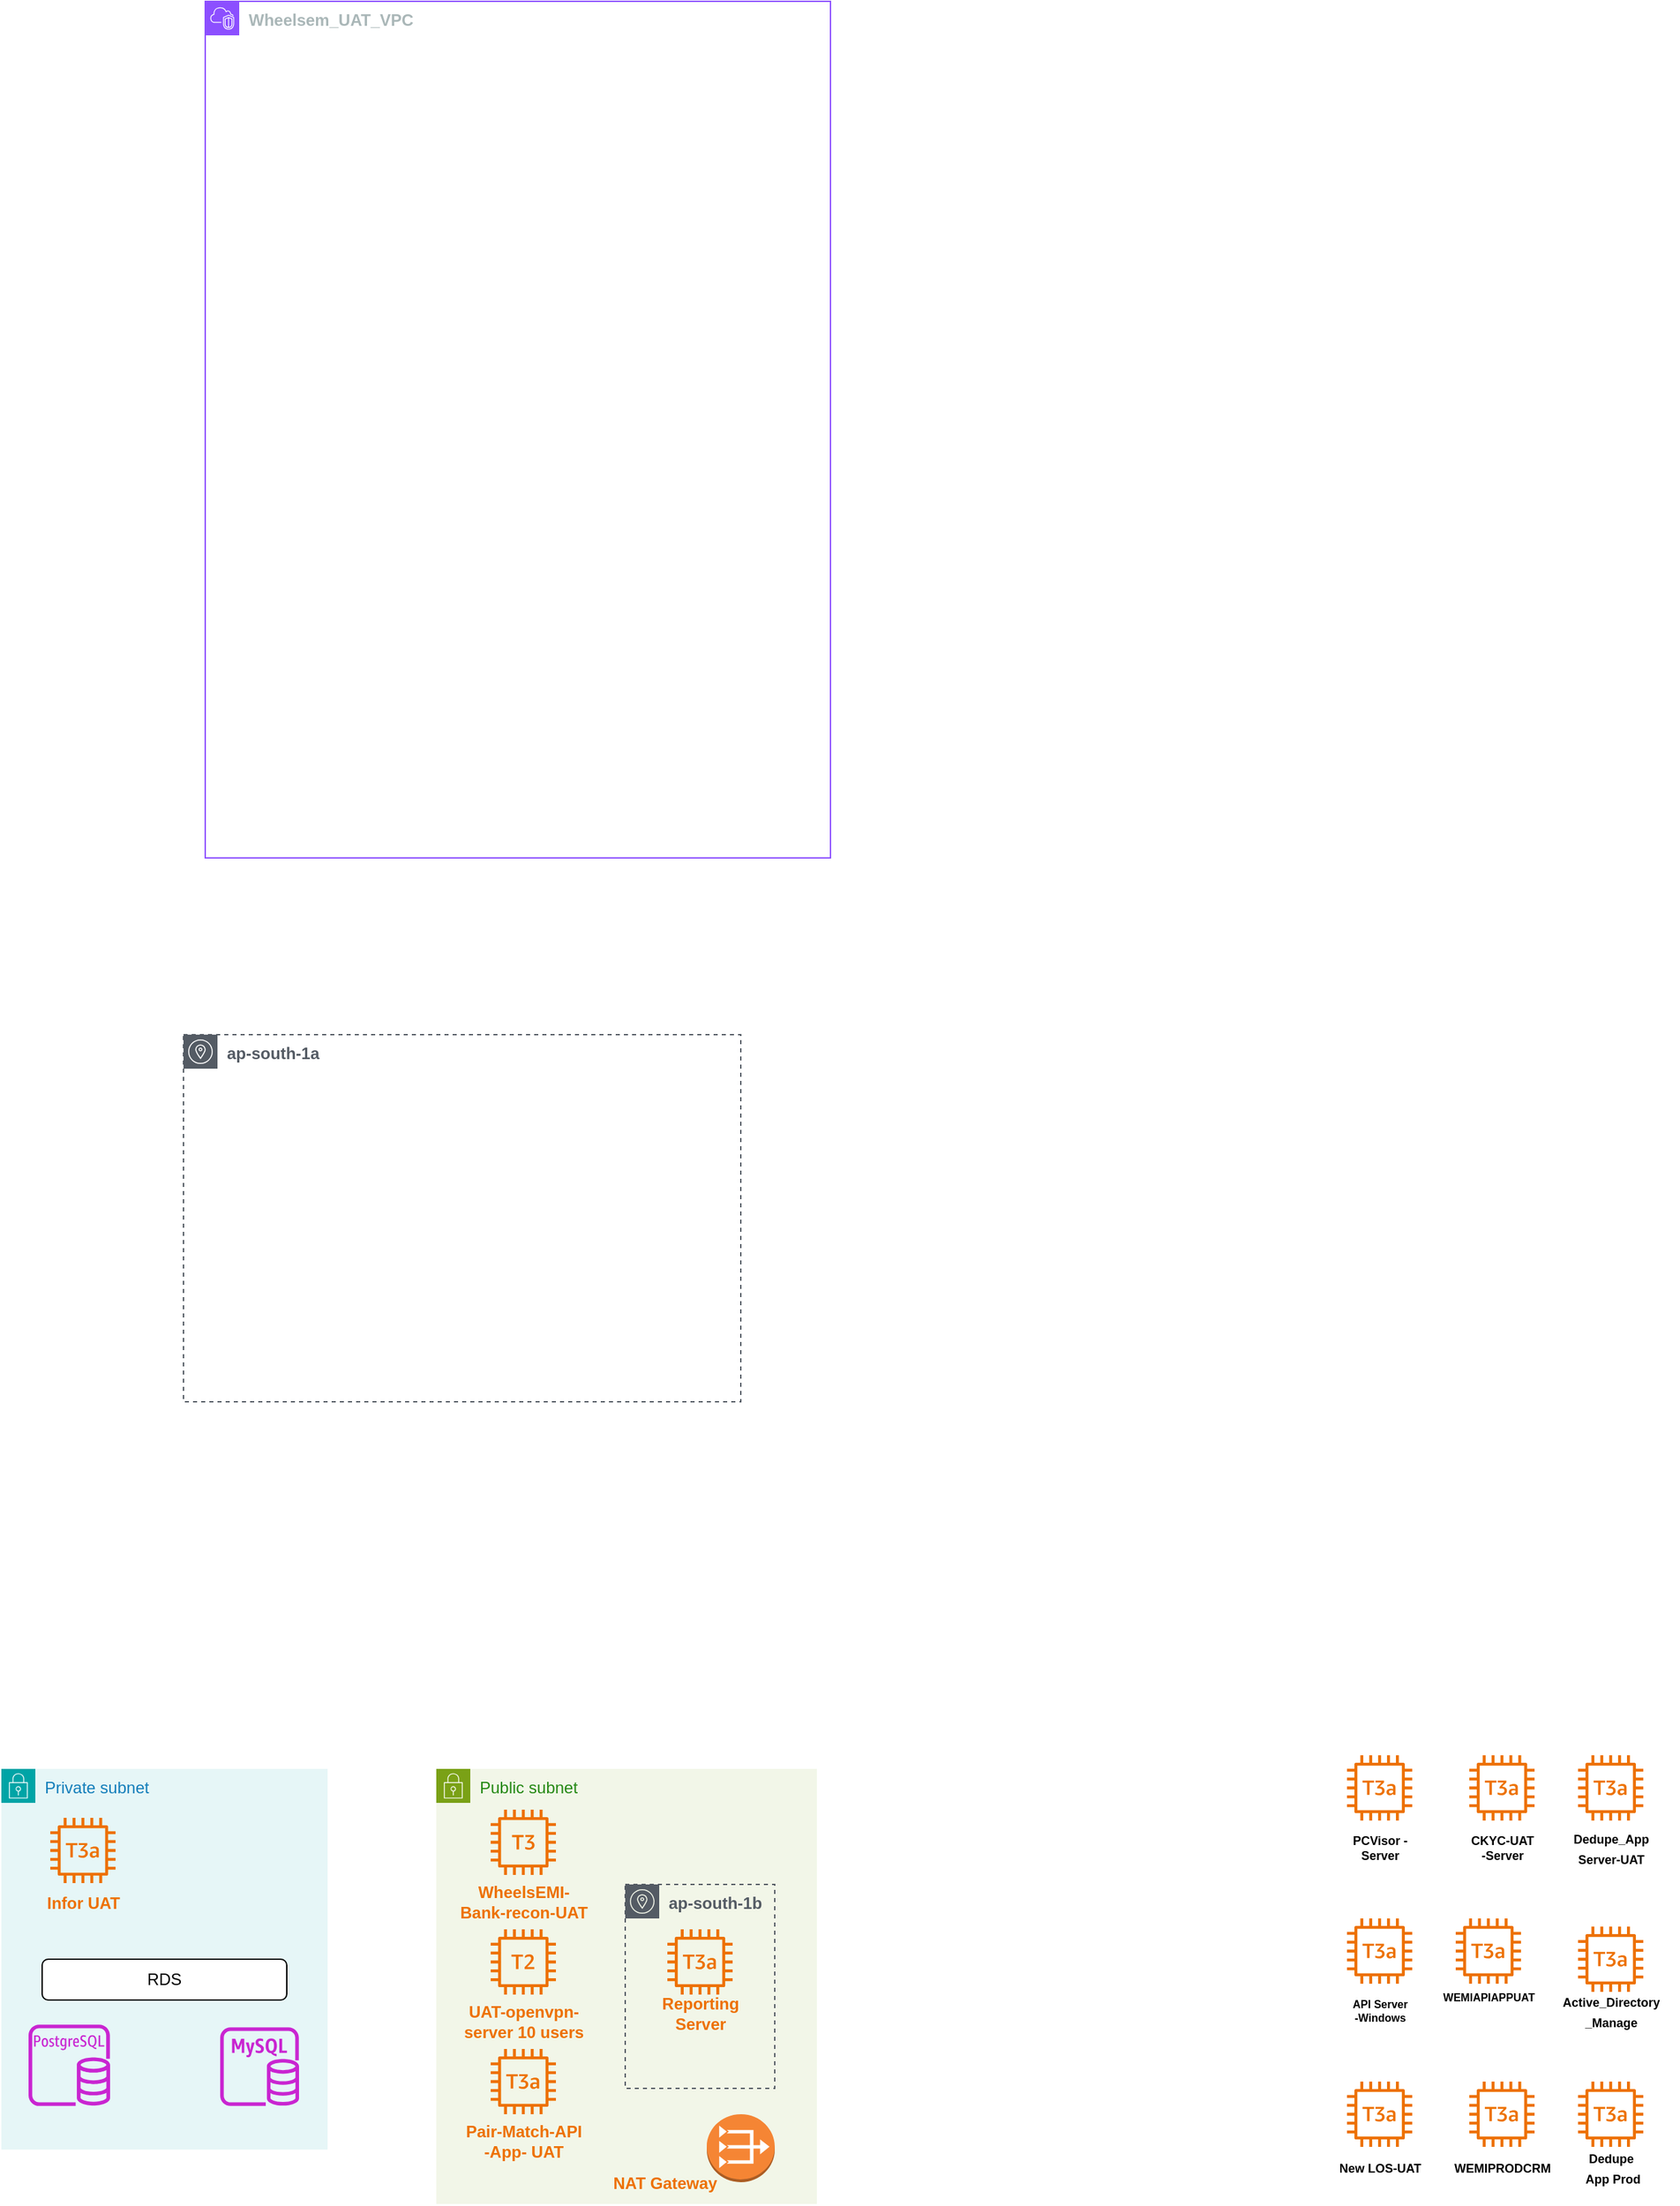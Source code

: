 <mxfile version="22.1.11" type="device">
  <diagram name="Page-1" id="0qoSS3-F4kDL8Ro1GO8Q">
    <mxGraphModel dx="1480" dy="3066" grid="1" gridSize="10" guides="1" tooltips="1" connect="1" arrows="1" fold="1" page="1" pageScale="1" pageWidth="850" pageHeight="1100" math="0" shadow="0">
      <root>
        <mxCell id="0" />
        <mxCell id="1" parent="0" />
        <mxCell id="7fGBHj6NG-MyeoJoggJC-6" value="Private subnet" style="points=[[0,0],[0.25,0],[0.5,0],[0.75,0],[1,0],[1,0.25],[1,0.5],[1,0.75],[1,1],[0.75,1],[0.5,1],[0.25,1],[0,1],[0,0.75],[0,0.5],[0,0.25]];outlineConnect=0;gradientColor=none;html=1;whiteSpace=wrap;fontSize=12;fontStyle=0;container=1;pointerEvents=0;collapsible=0;recursiveResize=0;shape=mxgraph.aws4.group;grIcon=mxgraph.aws4.group_security_group;grStroke=0;strokeColor=#00A4A6;fillColor=#E6F6F7;verticalAlign=top;align=left;spacingLeft=30;fontColor=#147EBA;dashed=0;" vertex="1" parent="1">
          <mxGeometry x="120" y="120" width="240" height="280" as="geometry" />
        </mxCell>
        <mxCell id="7fGBHj6NG-MyeoJoggJC-1" value="" style="sketch=0;outlineConnect=0;fontColor=#232F3E;gradientColor=none;fillColor=#ED7100;strokeColor=none;dashed=0;verticalLabelPosition=bottom;verticalAlign=top;align=center;html=1;fontSize=12;fontStyle=0;aspect=fixed;pointerEvents=1;shape=mxgraph.aws4.t3a_instance;" vertex="1" parent="7fGBHj6NG-MyeoJoggJC-6">
          <mxGeometry x="36" y="36" width="48" height="48" as="geometry" />
        </mxCell>
        <mxCell id="7fGBHj6NG-MyeoJoggJC-8" value="&lt;b&gt;Infor UAT&lt;/b&gt;" style="text;html=1;align=center;verticalAlign=middle;resizable=0;points=[];autosize=1;strokeColor=none;fillColor=none;fontColor=#ED7100;" vertex="1" parent="7fGBHj6NG-MyeoJoggJC-6">
          <mxGeometry x="20" y="84" width="80" height="30" as="geometry" />
        </mxCell>
        <mxCell id="7fGBHj6NG-MyeoJoggJC-41" value="" style="sketch=0;outlineConnect=0;fontColor=#232F3E;gradientColor=none;fillColor=#C925D1;strokeColor=none;dashed=0;verticalLabelPosition=bottom;verticalAlign=top;align=center;html=1;fontSize=12;fontStyle=0;aspect=fixed;pointerEvents=1;shape=mxgraph.aws4.rds_postgresql_instance;" vertex="1" parent="7fGBHj6NG-MyeoJoggJC-6">
          <mxGeometry x="20" y="188" width="60" height="60" as="geometry" />
        </mxCell>
        <mxCell id="7fGBHj6NG-MyeoJoggJC-40" value="" style="sketch=0;outlineConnect=0;fontColor=#232F3E;gradientColor=none;fillColor=#C925D1;strokeColor=none;dashed=0;verticalLabelPosition=bottom;verticalAlign=top;align=center;html=1;fontSize=12;fontStyle=0;aspect=fixed;pointerEvents=1;shape=mxgraph.aws4.rds_mysql_instance;" vertex="1" parent="7fGBHj6NG-MyeoJoggJC-6">
          <mxGeometry x="161" y="190" width="58" height="58" as="geometry" />
        </mxCell>
        <mxCell id="7fGBHj6NG-MyeoJoggJC-42" value="RDS" style="rounded=1;whiteSpace=wrap;html=1;" vertex="1" parent="7fGBHj6NG-MyeoJoggJC-6">
          <mxGeometry x="30" y="140" width="180" height="30" as="geometry" />
        </mxCell>
        <mxCell id="7fGBHj6NG-MyeoJoggJC-7" value="Public subnet" style="points=[[0,0],[0.25,0],[0.5,0],[0.75,0],[1,0],[1,0.25],[1,0.5],[1,0.75],[1,1],[0.75,1],[0.5,1],[0.25,1],[0,1],[0,0.75],[0,0.5],[0,0.25]];outlineConnect=0;gradientColor=none;html=1;whiteSpace=wrap;fontSize=12;fontStyle=0;container=1;pointerEvents=0;collapsible=0;recursiveResize=0;shape=mxgraph.aws4.group;grIcon=mxgraph.aws4.group_security_group;grStroke=0;strokeColor=#7AA116;fillColor=#F2F6E8;verticalAlign=top;align=left;spacingLeft=30;fontColor=#248814;dashed=0;" vertex="1" parent="1">
          <mxGeometry x="440" y="120" width="280" height="320" as="geometry" />
        </mxCell>
        <mxCell id="7fGBHj6NG-MyeoJoggJC-3" value="" style="sketch=0;outlineConnect=0;fontColor=#232F3E;gradientColor=none;fillColor=#ED7100;strokeColor=none;dashed=0;verticalLabelPosition=bottom;verticalAlign=top;align=center;html=1;fontSize=12;fontStyle=0;aspect=fixed;pointerEvents=1;shape=mxgraph.aws4.t3_instance;" vertex="1" parent="7fGBHj6NG-MyeoJoggJC-7">
          <mxGeometry x="40" y="30" width="48" height="48" as="geometry" />
        </mxCell>
        <mxCell id="7fGBHj6NG-MyeoJoggJC-5" value="" style="sketch=0;outlineConnect=0;fontColor=#232F3E;gradientColor=none;fillColor=#ED7100;strokeColor=none;dashed=0;verticalLabelPosition=bottom;verticalAlign=top;align=center;html=1;fontSize=12;fontStyle=0;aspect=fixed;pointerEvents=1;shape=mxgraph.aws4.t3a_instance;" vertex="1" parent="7fGBHj6NG-MyeoJoggJC-7">
          <mxGeometry x="40" y="206" width="48" height="48" as="geometry" />
        </mxCell>
        <mxCell id="7fGBHj6NG-MyeoJoggJC-2" value="" style="sketch=0;outlineConnect=0;fontColor=#232F3E;gradientColor=none;fillColor=#ED7100;strokeColor=none;dashed=0;verticalLabelPosition=bottom;verticalAlign=top;align=center;html=1;fontSize=12;fontStyle=0;aspect=fixed;pointerEvents=1;shape=mxgraph.aws4.t2_instance;" vertex="1" parent="7fGBHj6NG-MyeoJoggJC-7">
          <mxGeometry x="40" y="118" width="48" height="48" as="geometry" />
        </mxCell>
        <mxCell id="7fGBHj6NG-MyeoJoggJC-13" value="&lt;b&gt;&lt;font color=&quot;#ed7100&quot;&gt;UAT-openvpn-&lt;br&gt;server 10 users&lt;/font&gt;&lt;/b&gt;" style="text;html=1;align=center;verticalAlign=middle;resizable=0;points=[];autosize=1;strokeColor=none;fillColor=none;" vertex="1" parent="7fGBHj6NG-MyeoJoggJC-7">
          <mxGeometry x="9" y="166" width="110" height="40" as="geometry" />
        </mxCell>
        <mxCell id="7fGBHj6NG-MyeoJoggJC-14" value="&lt;b&gt;&lt;font color=&quot;#ed7100&quot;&gt;Pair-Match-API&lt;br&gt;-App- UAT&lt;/font&gt;&lt;/b&gt;" style="text;html=1;align=center;verticalAlign=middle;resizable=0;points=[];autosize=1;strokeColor=none;fillColor=none;" vertex="1" parent="7fGBHj6NG-MyeoJoggJC-7">
          <mxGeometry x="9" y="254" width="110" height="40" as="geometry" />
        </mxCell>
        <mxCell id="7fGBHj6NG-MyeoJoggJC-16" value="&lt;b&gt;&lt;font color=&quot;#ed7100&quot;&gt;WheelsEMI-&lt;br&gt;Bank-recon-UAT&lt;/font&gt;&lt;/b&gt;" style="text;html=1;align=center;verticalAlign=middle;resizable=0;points=[];autosize=1;strokeColor=none;fillColor=none;" vertex="1" parent="7fGBHj6NG-MyeoJoggJC-7">
          <mxGeometry x="4" y="78" width="120" height="40" as="geometry" />
        </mxCell>
        <mxCell id="7fGBHj6NG-MyeoJoggJC-4" value="" style="sketch=0;outlineConnect=0;fontColor=#232F3E;gradientColor=none;fillColor=#ED7100;strokeColor=none;dashed=0;verticalLabelPosition=bottom;verticalAlign=top;align=center;html=1;fontSize=12;fontStyle=0;aspect=fixed;pointerEvents=1;shape=mxgraph.aws4.t3a_instance;" vertex="1" parent="7fGBHj6NG-MyeoJoggJC-7">
          <mxGeometry x="170" y="118" width="48" height="48" as="geometry" />
        </mxCell>
        <mxCell id="7fGBHj6NG-MyeoJoggJC-12" value="&lt;b&gt;&lt;font color=&quot;#ed7100&quot;&gt;Reporting &lt;br&gt;Server&lt;/font&gt;&lt;/b&gt;" style="text;html=1;align=center;verticalAlign=middle;resizable=0;points=[];autosize=1;strokeColor=none;fillColor=none;" vertex="1" parent="7fGBHj6NG-MyeoJoggJC-7">
          <mxGeometry x="154" y="160" width="80" height="40" as="geometry" />
        </mxCell>
        <mxCell id="7fGBHj6NG-MyeoJoggJC-20" value="&lt;b&gt;ap-south-1b&lt;/b&gt;" style="sketch=0;outlineConnect=0;gradientColor=none;html=1;whiteSpace=wrap;fontSize=12;fontStyle=0;shape=mxgraph.aws4.group;grIcon=mxgraph.aws4.group_availability_zone;strokeColor=#545B64;fillColor=none;verticalAlign=top;align=left;spacingLeft=30;fontColor=#545B64;dashed=1;" vertex="1" parent="7fGBHj6NG-MyeoJoggJC-7">
          <mxGeometry x="139" y="85" width="110" height="150" as="geometry" />
        </mxCell>
        <mxCell id="7fGBHj6NG-MyeoJoggJC-9" value="" style="outlineConnect=0;dashed=0;verticalLabelPosition=bottom;verticalAlign=top;align=center;html=1;shape=mxgraph.aws3.vpc_nat_gateway;fillColor=#F58534;gradientColor=none;" vertex="1" parent="7fGBHj6NG-MyeoJoggJC-7">
          <mxGeometry x="199" y="254" width="50" height="50" as="geometry" />
        </mxCell>
        <mxCell id="7fGBHj6NG-MyeoJoggJC-10" value="&lt;b&gt;&lt;font color=&quot;#ed7100&quot;&gt;NAT Gateway&lt;/font&gt;&lt;/b&gt;" style="text;html=1;align=center;verticalAlign=middle;resizable=0;points=[];autosize=1;strokeColor=none;fillColor=none;" vertex="1" parent="7fGBHj6NG-MyeoJoggJC-7">
          <mxGeometry x="118" y="290" width="100" height="30" as="geometry" />
        </mxCell>
        <mxCell id="7fGBHj6NG-MyeoJoggJC-18" value="&lt;b&gt;ap-south-1a&lt;/b&gt;" style="sketch=0;outlineConnect=0;gradientColor=none;html=1;whiteSpace=wrap;fontSize=12;fontStyle=0;shape=mxgraph.aws4.group;grIcon=mxgraph.aws4.group_availability_zone;strokeColor=#545B64;fillColor=none;verticalAlign=top;align=left;spacingLeft=30;fontColor=#545B64;dashed=1;" vertex="1" parent="1">
          <mxGeometry x="254" y="-420" width="410" height="270" as="geometry" />
        </mxCell>
        <mxCell id="7fGBHj6NG-MyeoJoggJC-21" value="&lt;b&gt;Wheelsem_UAT_VPC&lt;/b&gt;" style="points=[[0,0],[0.25,0],[0.5,0],[0.75,0],[1,0],[1,0.25],[1,0.5],[1,0.75],[1,1],[0.75,1],[0.5,1],[0.25,1],[0,1],[0,0.75],[0,0.5],[0,0.25]];outlineConnect=0;gradientColor=none;html=1;whiteSpace=wrap;fontSize=12;fontStyle=0;container=1;pointerEvents=0;collapsible=0;recursiveResize=0;shape=mxgraph.aws4.group;grIcon=mxgraph.aws4.group_vpc2;strokeColor=#8C4FFF;fillColor=none;verticalAlign=top;align=left;spacingLeft=30;fontColor=#AAB7B8;dashed=0;" vertex="1" parent="1">
          <mxGeometry x="270" y="-1180" width="460" height="630" as="geometry" />
        </mxCell>
        <mxCell id="7fGBHj6NG-MyeoJoggJC-22" value="" style="sketch=0;outlineConnect=0;fontColor=#232F3E;gradientColor=none;fillColor=#ED7100;strokeColor=none;dashed=0;verticalLabelPosition=bottom;verticalAlign=top;align=center;html=1;fontSize=12;fontStyle=0;aspect=fixed;pointerEvents=1;shape=mxgraph.aws4.t3a_instance;" vertex="1" parent="1">
          <mxGeometry x="1190" y="230" width="48" height="48" as="geometry" />
        </mxCell>
        <mxCell id="7fGBHj6NG-MyeoJoggJC-23" value="" style="sketch=0;outlineConnect=0;fontColor=#232F3E;gradientColor=none;fillColor=#ED7100;strokeColor=none;dashed=0;verticalLabelPosition=bottom;verticalAlign=top;align=center;html=1;fontSize=12;fontStyle=0;aspect=fixed;pointerEvents=1;shape=mxgraph.aws4.t3a_instance;" vertex="1" parent="1">
          <mxGeometry x="1110" y="230" width="48" height="48" as="geometry" />
        </mxCell>
        <mxCell id="7fGBHj6NG-MyeoJoggJC-24" value="" style="sketch=0;outlineConnect=0;fontColor=#232F3E;gradientColor=none;fillColor=#ED7100;strokeColor=none;dashed=0;verticalLabelPosition=bottom;verticalAlign=top;align=center;html=1;fontSize=12;fontStyle=0;aspect=fixed;pointerEvents=1;shape=mxgraph.aws4.t3a_instance;" vertex="1" parent="1">
          <mxGeometry x="1280" y="110" width="48" height="48" as="geometry" />
        </mxCell>
        <mxCell id="7fGBHj6NG-MyeoJoggJC-25" value="" style="sketch=0;outlineConnect=0;fontColor=#232F3E;gradientColor=none;fillColor=#ED7100;strokeColor=none;dashed=0;verticalLabelPosition=bottom;verticalAlign=top;align=center;html=1;fontSize=12;fontStyle=0;aspect=fixed;pointerEvents=1;shape=mxgraph.aws4.t3a_instance;" vertex="1" parent="1">
          <mxGeometry x="1200" y="110" width="48" height="48" as="geometry" />
        </mxCell>
        <mxCell id="7fGBHj6NG-MyeoJoggJC-26" value="" style="sketch=0;outlineConnect=0;fontColor=#232F3E;gradientColor=none;fillColor=#ED7100;strokeColor=none;dashed=0;verticalLabelPosition=bottom;verticalAlign=top;align=center;html=1;fontSize=12;fontStyle=0;aspect=fixed;pointerEvents=1;shape=mxgraph.aws4.t3a_instance;" vertex="1" parent="1">
          <mxGeometry x="1110" y="110" width="48" height="48" as="geometry" />
        </mxCell>
        <mxCell id="7fGBHj6NG-MyeoJoggJC-27" value="&lt;b style=&quot;font-size: 9px;&quot;&gt;PCVisor -&lt;br style=&quot;font-size: 9px;&quot;&gt;Server&lt;/b&gt;" style="text;html=1;align=center;verticalAlign=middle;resizable=0;points=[];autosize=1;strokeColor=none;fillColor=none;fontSize=9;" vertex="1" parent="1">
          <mxGeometry x="1104" y="158" width="60" height="40" as="geometry" />
        </mxCell>
        <mxCell id="7fGBHj6NG-MyeoJoggJC-28" value="&lt;b style=&quot;font-size: 9px;&quot;&gt;CKYC-UAT&lt;br style=&quot;font-size: 9px;&quot;&gt;-Server&lt;/b&gt;" style="text;html=1;align=center;verticalAlign=middle;resizable=0;points=[];autosize=1;strokeColor=none;fillColor=none;fontSize=9;" vertex="1" parent="1">
          <mxGeometry x="1189" y="158" width="70" height="40" as="geometry" />
        </mxCell>
        <mxCell id="7fGBHj6NG-MyeoJoggJC-29" value="&lt;b style=&quot;font-size: 9px;&quot;&gt;Dedupe_App&lt;br&gt;Server-UAT&lt;/b&gt;" style="text;html=1;align=center;verticalAlign=middle;resizable=0;points=[];autosize=1;strokeColor=none;fillColor=none;" vertex="1" parent="1">
          <mxGeometry x="1264" y="158" width="80" height="40" as="geometry" />
        </mxCell>
        <mxCell id="7fGBHj6NG-MyeoJoggJC-30" value="&lt;b style=&quot;font-size: 8px;&quot;&gt;API Server&lt;br style=&quot;font-size: 8px;&quot;&gt;-Windows&lt;/b&gt;" style="text;html=1;align=center;verticalAlign=middle;resizable=0;points=[];autosize=1;strokeColor=none;fillColor=none;fontSize=8;" vertex="1" parent="1">
          <mxGeometry x="1104" y="283" width="60" height="30" as="geometry" />
        </mxCell>
        <mxCell id="7fGBHj6NG-MyeoJoggJC-31" value="&lt;b style=&quot;font-size: 8px;&quot;&gt;WEMIAPIAPPUAT&lt;/b&gt;" style="text;html=1;align=center;verticalAlign=middle;resizable=0;points=[];autosize=1;strokeColor=none;fillColor=none;fontSize=8;" vertex="1" parent="1">
          <mxGeometry x="1169" y="278" width="90" height="20" as="geometry" />
        </mxCell>
        <mxCell id="7fGBHj6NG-MyeoJoggJC-32" value="" style="sketch=0;outlineConnect=0;fontColor=#232F3E;gradientColor=none;fillColor=#ED7100;strokeColor=none;dashed=0;verticalLabelPosition=bottom;verticalAlign=top;align=center;html=1;fontSize=12;fontStyle=0;aspect=fixed;pointerEvents=1;shape=mxgraph.aws4.t3a_instance;" vertex="1" parent="1">
          <mxGeometry x="1280" y="236" width="48" height="48" as="geometry" />
        </mxCell>
        <mxCell id="7fGBHj6NG-MyeoJoggJC-33" value="&lt;b style=&quot;font-size: 9px;&quot;&gt;Active_Directory&lt;br&gt;_Manage&lt;/b&gt;" style="text;html=1;align=center;verticalAlign=middle;resizable=0;points=[];autosize=1;strokeColor=none;fillColor=none;" vertex="1" parent="1">
          <mxGeometry x="1254" y="278" width="100" height="40" as="geometry" />
        </mxCell>
        <mxCell id="7fGBHj6NG-MyeoJoggJC-34" value="" style="sketch=0;outlineConnect=0;fontColor=#232F3E;gradientColor=none;fillColor=#ED7100;strokeColor=none;dashed=0;verticalLabelPosition=bottom;verticalAlign=top;align=center;html=1;fontSize=12;fontStyle=0;aspect=fixed;pointerEvents=1;shape=mxgraph.aws4.t3a_instance;" vertex="1" parent="1">
          <mxGeometry x="1110" y="350" width="48" height="48" as="geometry" />
        </mxCell>
        <mxCell id="7fGBHj6NG-MyeoJoggJC-35" value="&lt;b&gt;&lt;font style=&quot;font-size: 9px;&quot;&gt;New LOS-UAT&lt;/font&gt;&lt;/b&gt;" style="text;html=1;align=center;verticalAlign=middle;resizable=0;points=[];autosize=1;strokeColor=none;fillColor=none;" vertex="1" parent="1">
          <mxGeometry x="1094" y="398" width="80" height="30" as="geometry" />
        </mxCell>
        <mxCell id="7fGBHj6NG-MyeoJoggJC-36" value="" style="sketch=0;outlineConnect=0;fontColor=#232F3E;gradientColor=none;fillColor=#ED7100;strokeColor=none;dashed=0;verticalLabelPosition=bottom;verticalAlign=top;align=center;html=1;fontSize=12;fontStyle=0;aspect=fixed;pointerEvents=1;shape=mxgraph.aws4.t3a_instance;" vertex="1" parent="1">
          <mxGeometry x="1280" y="350" width="48" height="48" as="geometry" />
        </mxCell>
        <mxCell id="7fGBHj6NG-MyeoJoggJC-37" value="" style="sketch=0;outlineConnect=0;fontColor=#232F3E;gradientColor=none;fillColor=#ED7100;strokeColor=none;dashed=0;verticalLabelPosition=bottom;verticalAlign=top;align=center;html=1;fontSize=12;fontStyle=0;aspect=fixed;pointerEvents=1;shape=mxgraph.aws4.t3a_instance;" vertex="1" parent="1">
          <mxGeometry x="1200" y="350" width="48" height="48" as="geometry" />
        </mxCell>
        <mxCell id="7fGBHj6NG-MyeoJoggJC-38" value="&lt;b&gt;&lt;font style=&quot;font-size: 9px;&quot;&gt;WEMIPRODCRM&lt;/font&gt;&lt;/b&gt;" style="text;html=1;align=center;verticalAlign=middle;resizable=0;points=[];autosize=1;strokeColor=none;fillColor=none;" vertex="1" parent="1">
          <mxGeometry x="1179" y="398" width="90" height="30" as="geometry" />
        </mxCell>
        <mxCell id="7fGBHj6NG-MyeoJoggJC-39" value="&lt;b&gt;&lt;font style=&quot;font-size: 9px;&quot;&gt;Dedupe&lt;br&gt;&amp;nbsp;App Prod&lt;/font&gt;&lt;/b&gt;" style="text;html=1;align=center;verticalAlign=middle;resizable=0;points=[];autosize=1;strokeColor=none;fillColor=none;" vertex="1" parent="1">
          <mxGeometry x="1269" y="393" width="70" height="40" as="geometry" />
        </mxCell>
      </root>
    </mxGraphModel>
  </diagram>
</mxfile>
